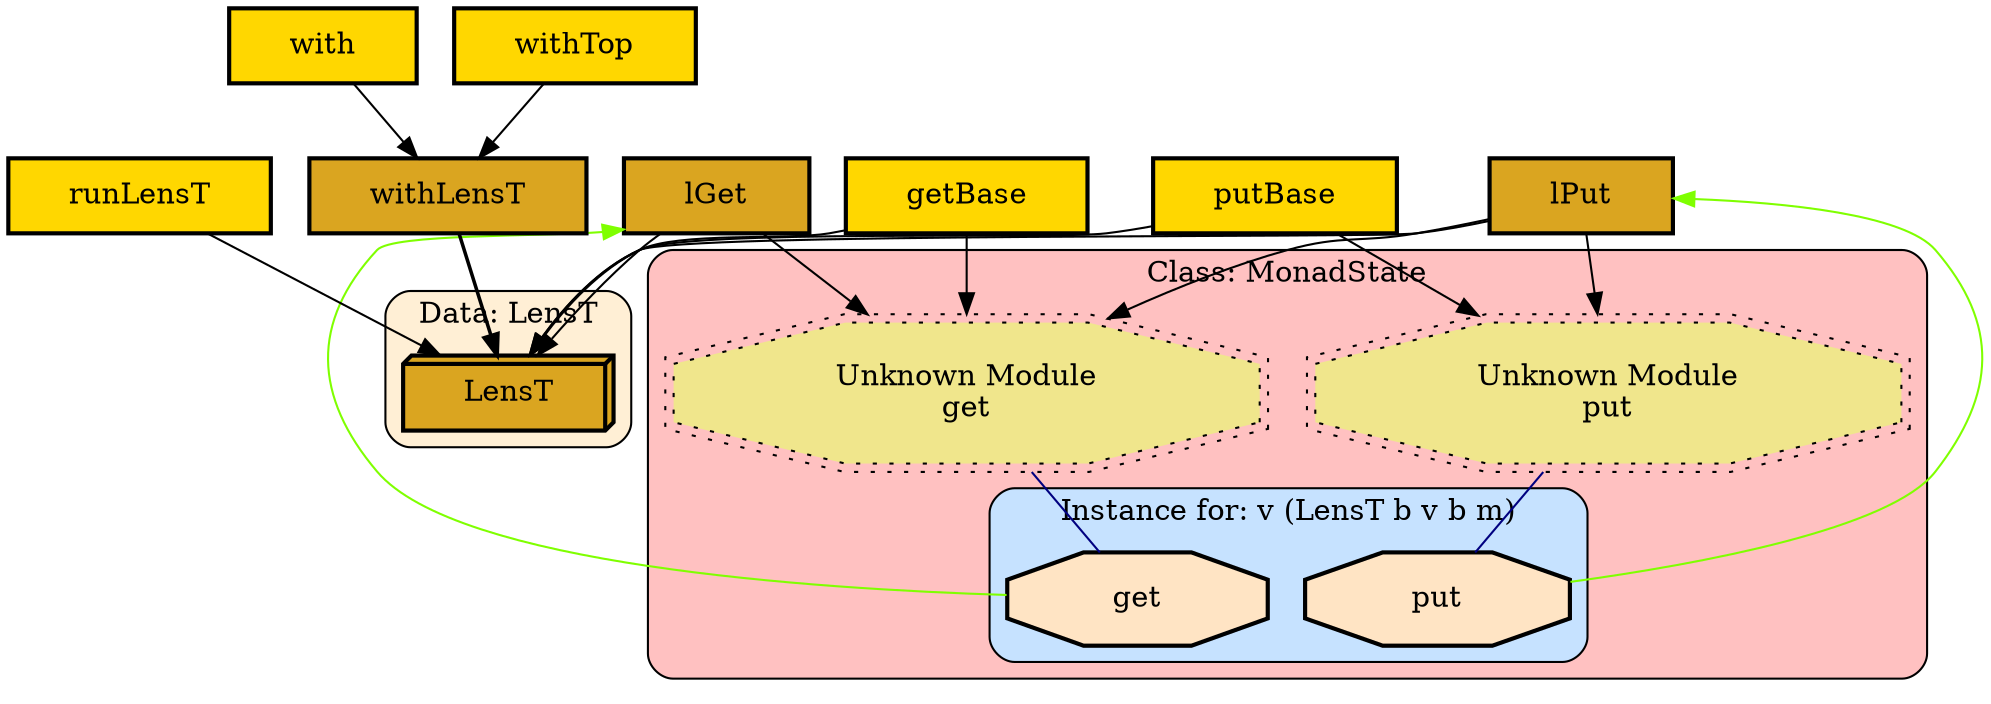 digraph "Diagram of: Snap.Snaplet.Internal.LensT" {
    node [margin="0.4,0.1"
         ,style=filled];
    subgraph cluster_Class_MonadState {
        graph [label="Class: MonadState"
              ,style="filled,rounded"
              ,fillcolor=rosybrown1];
        subgraph cluster_Class_MonadState_Data_vLensTbvbm {
            graph [label="Instance for: v (LensT b v b m)"
                  ,style="filled,rounded"
                  ,fillcolor=slategray1];
            2 [label=get
              ,shape=octagon
              ,fillcolor=bisque
              ,style="filled,bold"];
            6 [label=put
              ,shape=octagon
              ,fillcolor=bisque
              ,style="filled,bold"];
        }
        12 [label="Unknown Module\nget"
           ,shape=doubleoctagon
           ,fillcolor=khaki
           ,style="filled,dotted"];
        13 [label="Unknown Module\nput"
           ,shape=doubleoctagon
           ,fillcolor=khaki
           ,style="filled,dotted"];
    }
    subgraph cluster_Data_LensT {
        graph [label="Data: LensT"
              ,style="filled,rounded"
              ,fillcolor=papayawhip];
        1 [label=LensT
          ,shape=box3d
          ,fillcolor=goldenrod
          ,style="filled,bold"];
    }
    3 [label=getBase
      ,shape=box
      ,fillcolor=gold
      ,style="filled,bold"];
    4 [label=lGet
      ,shape=box
      ,fillcolor=goldenrod
      ,style="filled,bold"];
    5 [label=lPut
      ,shape=box
      ,fillcolor=goldenrod
      ,style="filled,bold"];
    7 [label=putBase
      ,shape=box
      ,fillcolor=gold
      ,style="filled,bold"];
    8 [label=runLensT
      ,shape=box
      ,fillcolor=gold
      ,style="filled,bold"];
    9 [label=with
      ,shape=box
      ,fillcolor=gold
      ,style="filled,bold"];
    10 [label=withLensT
       ,shape=box
       ,fillcolor=goldenrod
       ,style="filled,bold"];
    11 [label=withTop
       ,shape=box
       ,fillcolor=gold
       ,style="filled,bold"];
    2 -> 4 [penwidth=1
           ,color=chartreuse];
    3 -> 1 [penwidth=1,color=black];
    3 -> 12 [penwidth=1
            ,color=black];
    4 -> 1 [penwidth=1,color=black];
    4 -> 12 [penwidth=1
            ,color=black];
    5 -> 1 [penwidth=1,color=black];
    5 -> 12 [penwidth=1
            ,color=black];
    5 -> 13 [penwidth=1
            ,color=black];
    6 -> 5 [penwidth=1
           ,color=chartreuse];
    7 -> 1 [penwidth=1,color=black];
    7 -> 13 [penwidth=1
            ,color=black];
    8 -> 1 [penwidth=1,color=black];
    9 -> 10 [penwidth=1
            ,color=black];
    10 -> 1 [penwidth=1.6931471805599454
            ,color=black];
    11 -> 10 [penwidth=1
             ,color=black];
    12 -> 2 [penwidth=1
            ,color=navy
            ,dir=none];
    13 -> 6 [penwidth=1
            ,color=navy
            ,dir=none];
}
